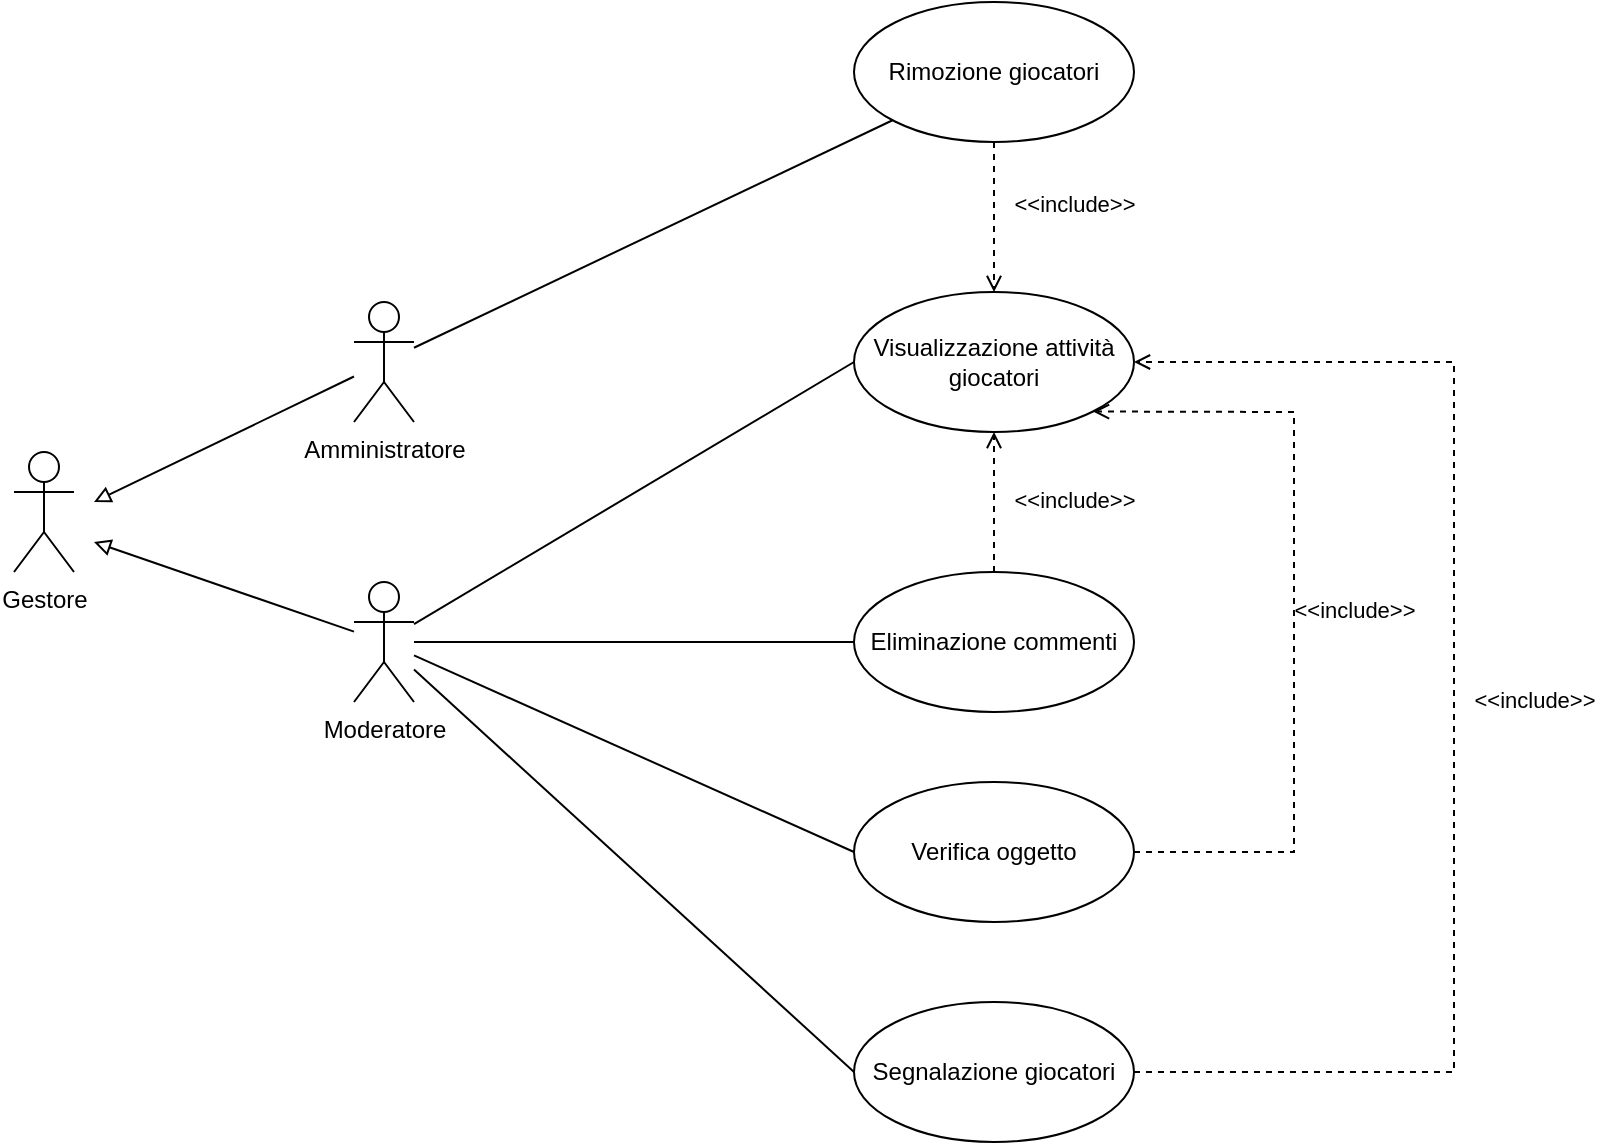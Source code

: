 <mxfile version="21.1.2" type="device">
  <diagram name="Pagina-1" id="TMUKVQUCC4T7ybc3D0Jv">
    <mxGraphModel dx="690" dy="331" grid="1" gridSize="10" guides="1" tooltips="1" connect="1" arrows="1" fold="1" page="1" pageScale="1" pageWidth="827" pageHeight="1169" math="0" shadow="0">
      <root>
        <mxCell id="0" />
        <mxCell id="1" parent="0" />
        <mxCell id="6_pRxBWMGWtzrW2JSBdR-1" value="Gestore" style="shape=umlActor;verticalLabelPosition=bottom;verticalAlign=top;html=1;outlineConnect=0;" vertex="1" parent="1">
          <mxGeometry x="30" y="235" width="30" height="60" as="geometry" />
        </mxCell>
        <mxCell id="6_pRxBWMGWtzrW2JSBdR-10" style="rounded=0;orthogonalLoop=1;jettySize=auto;html=1;endArrow=block;endFill=0;" edge="1" parent="1" source="6_pRxBWMGWtzrW2JSBdR-2">
          <mxGeometry relative="1" as="geometry">
            <mxPoint x="70" y="260" as="targetPoint" />
          </mxGeometry>
        </mxCell>
        <mxCell id="6_pRxBWMGWtzrW2JSBdR-16" style="rounded=0;orthogonalLoop=1;jettySize=auto;html=1;endArrow=none;endFill=0;" edge="1" parent="1" source="6_pRxBWMGWtzrW2JSBdR-2" target="6_pRxBWMGWtzrW2JSBdR-9">
          <mxGeometry relative="1" as="geometry" />
        </mxCell>
        <mxCell id="6_pRxBWMGWtzrW2JSBdR-2" value="Amministratore" style="shape=umlActor;verticalLabelPosition=bottom;verticalAlign=top;html=1;outlineConnect=0;" vertex="1" parent="1">
          <mxGeometry x="200" y="160" width="30" height="60" as="geometry" />
        </mxCell>
        <mxCell id="6_pRxBWMGWtzrW2JSBdR-11" style="rounded=0;orthogonalLoop=1;jettySize=auto;html=1;endArrow=block;endFill=0;" edge="1" parent="1" source="6_pRxBWMGWtzrW2JSBdR-3">
          <mxGeometry relative="1" as="geometry">
            <mxPoint x="70" y="280" as="targetPoint" />
          </mxGeometry>
        </mxCell>
        <mxCell id="6_pRxBWMGWtzrW2JSBdR-12" style="rounded=0;orthogonalLoop=1;jettySize=auto;html=1;entryX=0;entryY=0.5;entryDx=0;entryDy=0;endArrow=none;endFill=0;" edge="1" parent="1" source="6_pRxBWMGWtzrW2JSBdR-3" target="6_pRxBWMGWtzrW2JSBdR-4">
          <mxGeometry relative="1" as="geometry" />
        </mxCell>
        <mxCell id="6_pRxBWMGWtzrW2JSBdR-13" style="rounded=0;orthogonalLoop=1;jettySize=auto;html=1;entryX=0;entryY=0.5;entryDx=0;entryDy=0;endArrow=none;endFill=0;" edge="1" parent="1" source="6_pRxBWMGWtzrW2JSBdR-3" target="6_pRxBWMGWtzrW2JSBdR-6">
          <mxGeometry relative="1" as="geometry" />
        </mxCell>
        <mxCell id="6_pRxBWMGWtzrW2JSBdR-14" style="rounded=0;orthogonalLoop=1;jettySize=auto;html=1;entryX=0;entryY=0.5;entryDx=0;entryDy=0;endArrow=none;endFill=0;" edge="1" parent="1" source="6_pRxBWMGWtzrW2JSBdR-3" target="6_pRxBWMGWtzrW2JSBdR-7">
          <mxGeometry relative="1" as="geometry" />
        </mxCell>
        <mxCell id="6_pRxBWMGWtzrW2JSBdR-15" style="rounded=0;orthogonalLoop=1;jettySize=auto;html=1;entryX=0;entryY=0.5;entryDx=0;entryDy=0;endArrow=none;endFill=0;" edge="1" parent="1" source="6_pRxBWMGWtzrW2JSBdR-3" target="6_pRxBWMGWtzrW2JSBdR-5">
          <mxGeometry relative="1" as="geometry" />
        </mxCell>
        <mxCell id="6_pRxBWMGWtzrW2JSBdR-3" value="Moderatore" style="shape=umlActor;verticalLabelPosition=bottom;verticalAlign=top;html=1;outlineConnect=0;" vertex="1" parent="1">
          <mxGeometry x="200" y="300" width="30" height="60" as="geometry" />
        </mxCell>
        <mxCell id="6_pRxBWMGWtzrW2JSBdR-4" value="Visualizzazione attività giocatori" style="ellipse;whiteSpace=wrap;html=1;" vertex="1" parent="1">
          <mxGeometry x="450" y="155" width="140" height="70" as="geometry" />
        </mxCell>
        <mxCell id="6_pRxBWMGWtzrW2JSBdR-5" value="Segnalazione giocatori" style="ellipse;whiteSpace=wrap;html=1;" vertex="1" parent="1">
          <mxGeometry x="450" y="510" width="140" height="70" as="geometry" />
        </mxCell>
        <mxCell id="6_pRxBWMGWtzrW2JSBdR-6" value="Eliminazione commenti" style="ellipse;whiteSpace=wrap;html=1;" vertex="1" parent="1">
          <mxGeometry x="450" y="295" width="140" height="70" as="geometry" />
        </mxCell>
        <mxCell id="6_pRxBWMGWtzrW2JSBdR-7" value="Verifica oggetto" style="ellipse;whiteSpace=wrap;html=1;" vertex="1" parent="1">
          <mxGeometry x="450" y="400" width="140" height="70" as="geometry" />
        </mxCell>
        <mxCell id="6_pRxBWMGWtzrW2JSBdR-9" value="Rimozione giocatori" style="ellipse;whiteSpace=wrap;html=1;" vertex="1" parent="1">
          <mxGeometry x="450" y="10" width="140" height="70" as="geometry" />
        </mxCell>
        <mxCell id="6_pRxBWMGWtzrW2JSBdR-17" value="&amp;lt;&amp;lt;include&amp;gt;&amp;gt;" style="html=1;verticalAlign=bottom;labelBackgroundColor=none;endArrow=open;endFill=0;dashed=1;rounded=0;exitX=1;exitY=0.5;exitDx=0;exitDy=0;entryX=1;entryY=0.5;entryDx=0;entryDy=0;" edge="1" parent="1" source="6_pRxBWMGWtzrW2JSBdR-5" target="6_pRxBWMGWtzrW2JSBdR-4">
          <mxGeometry y="-40" width="160" relative="1" as="geometry">
            <mxPoint x="650" y="140" as="sourcePoint" />
            <mxPoint x="810" y="140" as="targetPoint" />
            <Array as="points">
              <mxPoint x="750" y="545" />
              <mxPoint x="750" y="190" />
            </Array>
            <mxPoint as="offset" />
          </mxGeometry>
        </mxCell>
        <mxCell id="6_pRxBWMGWtzrW2JSBdR-19" value="&amp;lt;&amp;lt;include&amp;gt;&amp;gt;" style="html=1;verticalAlign=bottom;labelBackgroundColor=none;endArrow=open;endFill=0;dashed=1;rounded=0;exitX=1;exitY=0.5;exitDx=0;exitDy=0;entryX=1;entryY=1;entryDx=0;entryDy=0;" edge="1" parent="1" source="6_pRxBWMGWtzrW2JSBdR-7" target="6_pRxBWMGWtzrW2JSBdR-4">
          <mxGeometry x="-0.042" y="-30" width="160" relative="1" as="geometry">
            <mxPoint x="600" y="425" as="sourcePoint" />
            <mxPoint x="600" y="135" as="targetPoint" />
            <Array as="points">
              <mxPoint x="670" y="435" />
              <mxPoint x="670" y="215" />
            </Array>
            <mxPoint as="offset" />
          </mxGeometry>
        </mxCell>
        <mxCell id="6_pRxBWMGWtzrW2JSBdR-20" value="&amp;lt;&amp;lt;include&amp;gt;&amp;gt;" style="html=1;verticalAlign=bottom;labelBackgroundColor=none;endArrow=open;endFill=0;dashed=1;rounded=0;exitX=0.5;exitY=0;exitDx=0;exitDy=0;entryX=0.5;entryY=1;entryDx=0;entryDy=0;" edge="1" parent="1" source="6_pRxBWMGWtzrW2JSBdR-6" target="6_pRxBWMGWtzrW2JSBdR-4">
          <mxGeometry x="-0.25" y="-40" width="160" relative="1" as="geometry">
            <mxPoint x="500" y="210" as="sourcePoint" />
            <mxPoint x="660" y="210" as="targetPoint" />
            <mxPoint y="-1" as="offset" />
          </mxGeometry>
        </mxCell>
        <mxCell id="6_pRxBWMGWtzrW2JSBdR-21" value="&amp;lt;&amp;lt;include&amp;gt;&amp;gt;" style="html=1;verticalAlign=bottom;labelBackgroundColor=none;endArrow=open;endFill=0;dashed=1;rounded=0;exitX=0.5;exitY=1;exitDx=0;exitDy=0;entryX=0.5;entryY=0;entryDx=0;entryDy=0;" edge="1" parent="1" source="6_pRxBWMGWtzrW2JSBdR-9" target="6_pRxBWMGWtzrW2JSBdR-4">
          <mxGeometry x="0.067" y="40" width="160" relative="1" as="geometry">
            <mxPoint x="630" y="70" as="sourcePoint" />
            <mxPoint x="790" y="70" as="targetPoint" />
            <mxPoint as="offset" />
          </mxGeometry>
        </mxCell>
      </root>
    </mxGraphModel>
  </diagram>
</mxfile>
